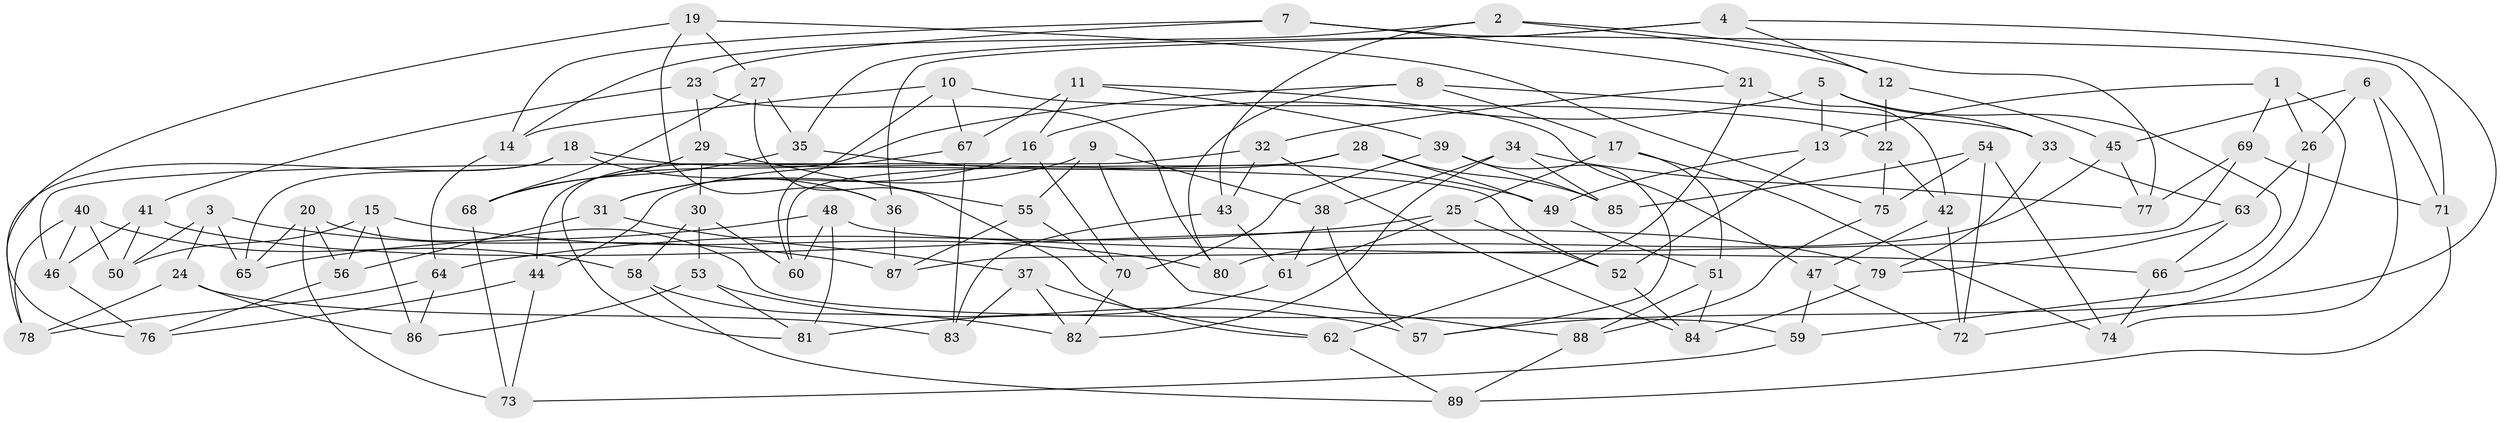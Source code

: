 // coarse degree distribution, {5: 0.1509433962264151, 6: 0.5283018867924528, 4: 0.32075471698113206}
// Generated by graph-tools (version 1.1) at 2025/52/02/27/25 19:52:31]
// undirected, 89 vertices, 178 edges
graph export_dot {
graph [start="1"]
  node [color=gray90,style=filled];
  1;
  2;
  3;
  4;
  5;
  6;
  7;
  8;
  9;
  10;
  11;
  12;
  13;
  14;
  15;
  16;
  17;
  18;
  19;
  20;
  21;
  22;
  23;
  24;
  25;
  26;
  27;
  28;
  29;
  30;
  31;
  32;
  33;
  34;
  35;
  36;
  37;
  38;
  39;
  40;
  41;
  42;
  43;
  44;
  45;
  46;
  47;
  48;
  49;
  50;
  51;
  52;
  53;
  54;
  55;
  56;
  57;
  58;
  59;
  60;
  61;
  62;
  63;
  64;
  65;
  66;
  67;
  68;
  69;
  70;
  71;
  72;
  73;
  74;
  75;
  76;
  77;
  78;
  79;
  80;
  81;
  82;
  83;
  84;
  85;
  86;
  87;
  88;
  89;
  1 -- 26;
  1 -- 72;
  1 -- 69;
  1 -- 13;
  2 -- 12;
  2 -- 14;
  2 -- 77;
  2 -- 43;
  3 -- 87;
  3 -- 65;
  3 -- 24;
  3 -- 50;
  4 -- 12;
  4 -- 35;
  4 -- 36;
  4 -- 57;
  5 -- 16;
  5 -- 13;
  5 -- 33;
  5 -- 66;
  6 -- 71;
  6 -- 45;
  6 -- 74;
  6 -- 26;
  7 -- 71;
  7 -- 23;
  7 -- 21;
  7 -- 14;
  8 -- 33;
  8 -- 17;
  8 -- 44;
  8 -- 80;
  9 -- 38;
  9 -- 88;
  9 -- 55;
  9 -- 31;
  10 -- 14;
  10 -- 22;
  10 -- 60;
  10 -- 67;
  11 -- 16;
  11 -- 47;
  11 -- 39;
  11 -- 67;
  12 -- 45;
  12 -- 22;
  13 -- 49;
  13 -- 52;
  14 -- 64;
  15 -- 80;
  15 -- 50;
  15 -- 86;
  15 -- 56;
  16 -- 31;
  16 -- 70;
  17 -- 74;
  17 -- 51;
  17 -- 25;
  18 -- 36;
  18 -- 65;
  18 -- 78;
  18 -- 52;
  19 -- 76;
  19 -- 75;
  19 -- 36;
  19 -- 27;
  20 -- 59;
  20 -- 73;
  20 -- 56;
  20 -- 65;
  21 -- 62;
  21 -- 42;
  21 -- 32;
  22 -- 75;
  22 -- 42;
  23 -- 29;
  23 -- 80;
  23 -- 41;
  24 -- 78;
  24 -- 83;
  24 -- 86;
  25 -- 52;
  25 -- 64;
  25 -- 61;
  26 -- 63;
  26 -- 59;
  27 -- 68;
  27 -- 35;
  27 -- 62;
  28 -- 85;
  28 -- 60;
  28 -- 49;
  28 -- 44;
  29 -- 68;
  29 -- 30;
  29 -- 55;
  30 -- 58;
  30 -- 53;
  30 -- 60;
  31 -- 37;
  31 -- 56;
  32 -- 84;
  32 -- 43;
  32 -- 46;
  33 -- 79;
  33 -- 63;
  34 -- 85;
  34 -- 82;
  34 -- 38;
  34 -- 77;
  35 -- 68;
  35 -- 49;
  36 -- 87;
  37 -- 62;
  37 -- 82;
  37 -- 83;
  38 -- 57;
  38 -- 61;
  39 -- 57;
  39 -- 85;
  39 -- 70;
  40 -- 58;
  40 -- 46;
  40 -- 78;
  40 -- 50;
  41 -- 79;
  41 -- 50;
  41 -- 46;
  42 -- 72;
  42 -- 47;
  43 -- 83;
  43 -- 61;
  44 -- 76;
  44 -- 73;
  45 -- 80;
  45 -- 77;
  46 -- 76;
  47 -- 59;
  47 -- 72;
  48 -- 60;
  48 -- 66;
  48 -- 81;
  48 -- 65;
  49 -- 51;
  51 -- 88;
  51 -- 84;
  52 -- 84;
  53 -- 86;
  53 -- 81;
  53 -- 57;
  54 -- 74;
  54 -- 75;
  54 -- 85;
  54 -- 72;
  55 -- 70;
  55 -- 87;
  56 -- 76;
  58 -- 82;
  58 -- 89;
  59 -- 73;
  61 -- 81;
  62 -- 89;
  63 -- 79;
  63 -- 66;
  64 -- 86;
  64 -- 78;
  66 -- 74;
  67 -- 83;
  67 -- 81;
  68 -- 73;
  69 -- 87;
  69 -- 77;
  69 -- 71;
  70 -- 82;
  71 -- 89;
  75 -- 88;
  79 -- 84;
  88 -- 89;
}
